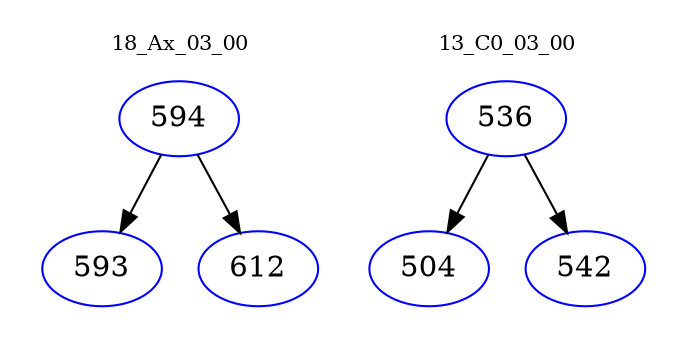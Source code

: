 digraph{
subgraph cluster_0 {
color = white
label = "18_Ax_03_00";
fontsize=10;
T0_594 [label="594", color="blue"]
T0_594 -> T0_593 [color="black"]
T0_593 [label="593", color="blue"]
T0_594 -> T0_612 [color="black"]
T0_612 [label="612", color="blue"]
}
subgraph cluster_1 {
color = white
label = "13_C0_03_00";
fontsize=10;
T1_536 [label="536", color="blue"]
T1_536 -> T1_504 [color="black"]
T1_504 [label="504", color="blue"]
T1_536 -> T1_542 [color="black"]
T1_542 [label="542", color="blue"]
}
}
